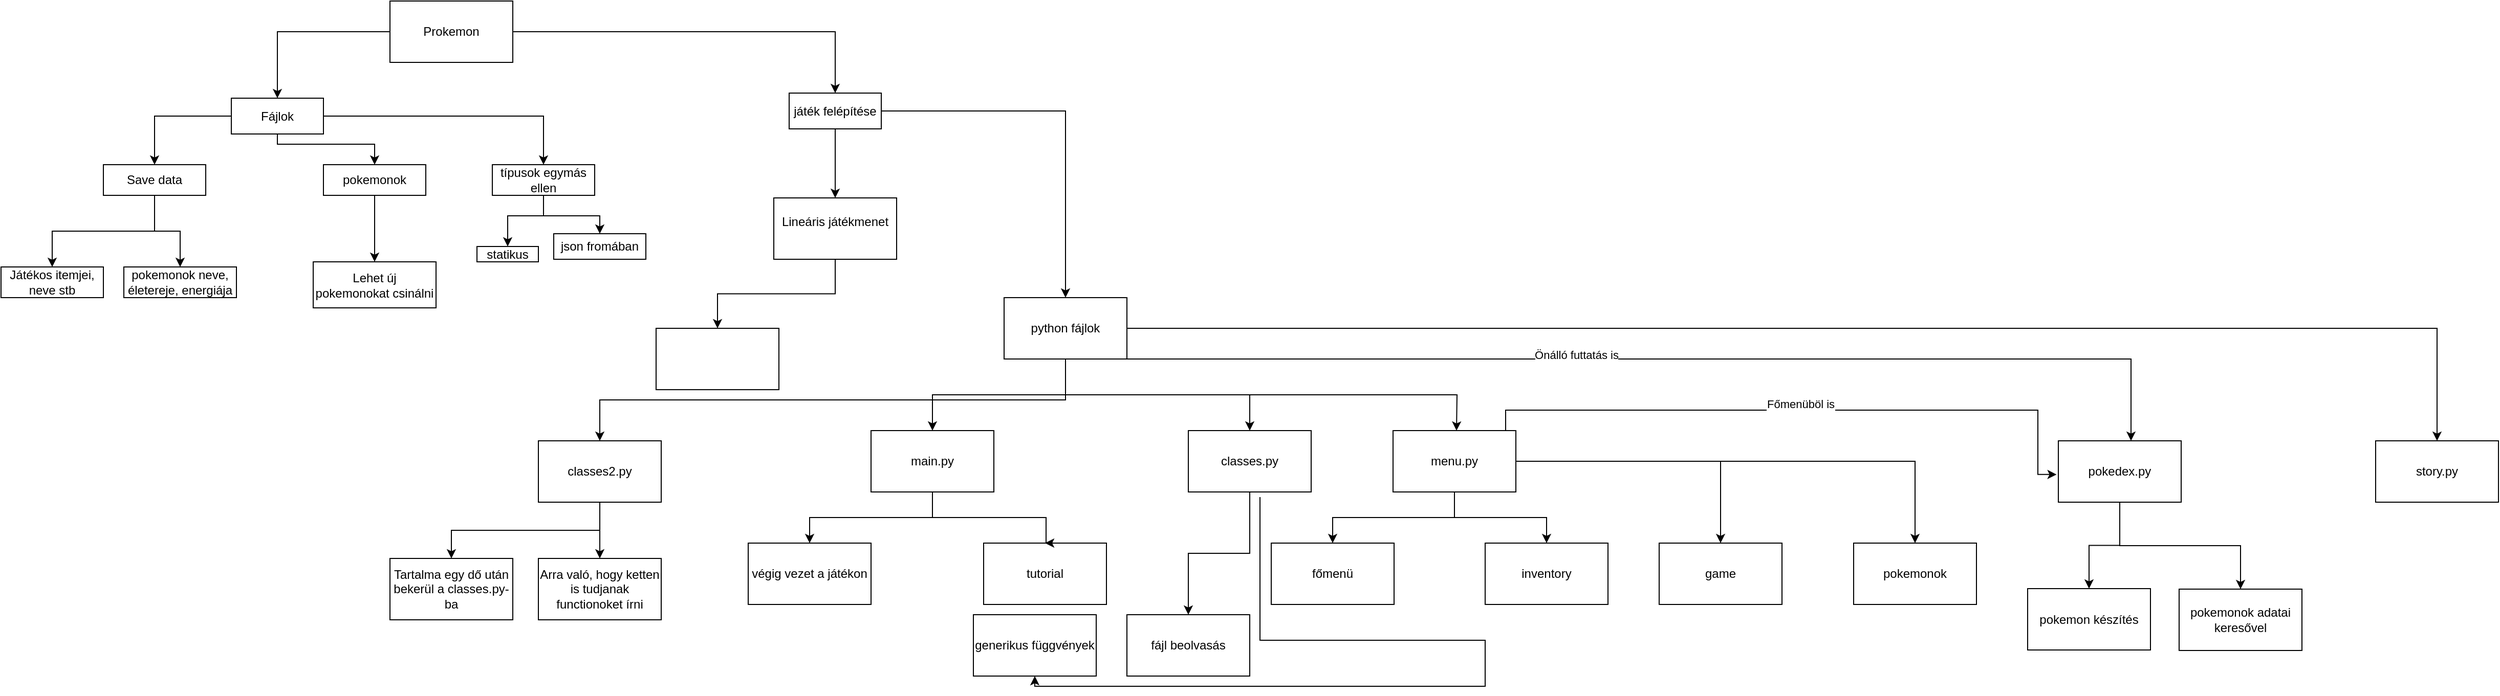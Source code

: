 <mxfile version="24.0.5" type="github">
  <diagram name="1 oldal" id="rJjOgKtLqAj0au_ih0mq">
    <mxGraphModel dx="2514" dy="929" grid="1" gridSize="10" guides="1" tooltips="1" connect="1" arrows="1" fold="1" page="1" pageScale="1" pageWidth="827" pageHeight="1169" math="0" shadow="0">
      <root>
        <mxCell id="0" />
        <mxCell id="1" parent="0" />
        <mxCell id="IxbcF2EGTxCfE7CKFI7H-4" style="edgeStyle=orthogonalEdgeStyle;rounded=0;orthogonalLoop=1;jettySize=auto;html=1;entryX=0.5;entryY=0;entryDx=0;entryDy=0;" parent="1" source="d10xtDlweWYbyBGK5G75-1" target="IxbcF2EGTxCfE7CKFI7H-1" edge="1">
          <mxGeometry relative="1" as="geometry" />
        </mxCell>
        <mxCell id="IxbcF2EGTxCfE7CKFI7H-5" style="edgeStyle=orthogonalEdgeStyle;rounded=0;orthogonalLoop=1;jettySize=auto;html=1;entryX=0.5;entryY=0;entryDx=0;entryDy=0;" parent="1" source="d10xtDlweWYbyBGK5G75-1" target="IxbcF2EGTxCfE7CKFI7H-2" edge="1">
          <mxGeometry relative="1" as="geometry">
            <Array as="points">
              <mxPoint x="210" y="150" />
              <mxPoint x="305" y="150" />
            </Array>
          </mxGeometry>
        </mxCell>
        <mxCell id="IxbcF2EGTxCfE7CKFI7H-6" style="edgeStyle=orthogonalEdgeStyle;rounded=0;orthogonalLoop=1;jettySize=auto;html=1;entryX=0.5;entryY=0;entryDx=0;entryDy=0;" parent="1" source="d10xtDlweWYbyBGK5G75-1" target="IxbcF2EGTxCfE7CKFI7H-3" edge="1">
          <mxGeometry relative="1" as="geometry" />
        </mxCell>
        <mxCell id="d10xtDlweWYbyBGK5G75-1" value="Fájlok" style="rounded=0;whiteSpace=wrap;html=1;" parent="1" vertex="1">
          <mxGeometry x="165" y="105" width="90" height="35" as="geometry" />
        </mxCell>
        <mxCell id="IxbcF2EGTxCfE7CKFI7H-12" style="edgeStyle=orthogonalEdgeStyle;rounded=0;orthogonalLoop=1;jettySize=auto;html=1;entryX=0.5;entryY=0;entryDx=0;entryDy=0;" parent="1" source="d10xtDlweWYbyBGK5G75-2" target="IxbcF2EGTxCfE7CKFI7H-7" edge="1">
          <mxGeometry relative="1" as="geometry" />
        </mxCell>
        <mxCell id="IxbcF2EGTxCfE7CKFI7H-13" style="edgeStyle=orthogonalEdgeStyle;rounded=0;orthogonalLoop=1;jettySize=auto;html=1;entryX=0.5;entryY=0;entryDx=0;entryDy=0;" parent="1" source="d10xtDlweWYbyBGK5G75-2" target="d10xtDlweWYbyBGK5G75-1" edge="1">
          <mxGeometry relative="1" as="geometry" />
        </mxCell>
        <mxCell id="d10xtDlweWYbyBGK5G75-2" value="Prokemon" style="rounded=0;whiteSpace=wrap;html=1;" parent="1" vertex="1">
          <mxGeometry x="320" y="10" width="120" height="60" as="geometry" />
        </mxCell>
        <mxCell id="IxbcF2EGTxCfE7CKFI7H-9" style="edgeStyle=orthogonalEdgeStyle;rounded=0;orthogonalLoop=1;jettySize=auto;html=1;entryX=0.5;entryY=0;entryDx=0;entryDy=0;" parent="1" source="IxbcF2EGTxCfE7CKFI7H-1" target="IxbcF2EGTxCfE7CKFI7H-8" edge="1">
          <mxGeometry relative="1" as="geometry" />
        </mxCell>
        <mxCell id="IxbcF2EGTxCfE7CKFI7H-11" style="edgeStyle=orthogonalEdgeStyle;rounded=0;orthogonalLoop=1;jettySize=auto;html=1;entryX=0.5;entryY=0;entryDx=0;entryDy=0;" parent="1" source="IxbcF2EGTxCfE7CKFI7H-1" target="IxbcF2EGTxCfE7CKFI7H-10" edge="1">
          <mxGeometry relative="1" as="geometry" />
        </mxCell>
        <mxCell id="IxbcF2EGTxCfE7CKFI7H-1" value="Save data" style="rounded=0;whiteSpace=wrap;html=1;" parent="1" vertex="1">
          <mxGeometry x="40" y="170" width="100" height="30" as="geometry" />
        </mxCell>
        <mxCell id="IxbcF2EGTxCfE7CKFI7H-21" value="" style="edgeStyle=orthogonalEdgeStyle;rounded=0;orthogonalLoop=1;jettySize=auto;html=1;" parent="1" source="IxbcF2EGTxCfE7CKFI7H-2" target="IxbcF2EGTxCfE7CKFI7H-20" edge="1">
          <mxGeometry relative="1" as="geometry" />
        </mxCell>
        <mxCell id="IxbcF2EGTxCfE7CKFI7H-2" value="pokemonok" style="rounded=0;whiteSpace=wrap;html=1;" parent="1" vertex="1">
          <mxGeometry x="255" y="170" width="100" height="30" as="geometry" />
        </mxCell>
        <mxCell id="IxbcF2EGTxCfE7CKFI7H-15" value="" style="edgeStyle=orthogonalEdgeStyle;rounded=0;orthogonalLoop=1;jettySize=auto;html=1;" parent="1" source="IxbcF2EGTxCfE7CKFI7H-3" target="IxbcF2EGTxCfE7CKFI7H-14" edge="1">
          <mxGeometry relative="1" as="geometry">
            <Array as="points">
              <mxPoint x="470" y="220" />
              <mxPoint x="525" y="220" />
            </Array>
          </mxGeometry>
        </mxCell>
        <mxCell id="IxbcF2EGTxCfE7CKFI7H-23" value="" style="edgeStyle=orthogonalEdgeStyle;rounded=0;orthogonalLoop=1;jettySize=auto;html=1;" parent="1" source="IxbcF2EGTxCfE7CKFI7H-3" target="IxbcF2EGTxCfE7CKFI7H-22" edge="1">
          <mxGeometry relative="1" as="geometry">
            <Array as="points">
              <mxPoint x="470" y="220" />
              <mxPoint x="435" y="220" />
            </Array>
          </mxGeometry>
        </mxCell>
        <mxCell id="IxbcF2EGTxCfE7CKFI7H-3" value="típusok egymás ellen" style="rounded=0;whiteSpace=wrap;html=1;" parent="1" vertex="1">
          <mxGeometry x="420" y="170" width="100" height="30" as="geometry" />
        </mxCell>
        <mxCell id="IxbcF2EGTxCfE7CKFI7H-17" value="" style="edgeStyle=orthogonalEdgeStyle;rounded=0;orthogonalLoop=1;jettySize=auto;html=1;" parent="1" source="IxbcF2EGTxCfE7CKFI7H-7" target="IxbcF2EGTxCfE7CKFI7H-16" edge="1">
          <mxGeometry relative="1" as="geometry" />
        </mxCell>
        <mxCell id="bGF5uxhV3qYtsZNJjD4V-1" style="edgeStyle=orthogonalEdgeStyle;rounded=0;orthogonalLoop=1;jettySize=auto;html=1;exitX=1;exitY=0.5;exitDx=0;exitDy=0;entryX=0.5;entryY=0;entryDx=0;entryDy=0;" edge="1" parent="1" source="IxbcF2EGTxCfE7CKFI7H-7" target="bGF5uxhV3qYtsZNJjD4V-2">
          <mxGeometry relative="1" as="geometry">
            <mxPoint x="980" y="300" as="targetPoint" />
          </mxGeometry>
        </mxCell>
        <mxCell id="IxbcF2EGTxCfE7CKFI7H-7" value="játék felépítése" style="rounded=0;whiteSpace=wrap;html=1;" parent="1" vertex="1">
          <mxGeometry x="710" y="100" width="90" height="35" as="geometry" />
        </mxCell>
        <mxCell id="IxbcF2EGTxCfE7CKFI7H-8" value="Játékos itemjei, neve stb" style="rounded=0;whiteSpace=wrap;html=1;" parent="1" vertex="1">
          <mxGeometry x="-60" y="270" width="100" height="30" as="geometry" />
        </mxCell>
        <mxCell id="IxbcF2EGTxCfE7CKFI7H-10" value="pokemonok neve, életereje, energiája" style="rounded=0;whiteSpace=wrap;html=1;" parent="1" vertex="1">
          <mxGeometry x="60" y="270" width="110" height="30" as="geometry" />
        </mxCell>
        <mxCell id="IxbcF2EGTxCfE7CKFI7H-14" value="json fromában" style="whiteSpace=wrap;html=1;rounded=0;" parent="1" vertex="1">
          <mxGeometry x="480" y="237.5" width="90" height="25" as="geometry" />
        </mxCell>
        <mxCell id="bGF5uxhV3qYtsZNJjD4V-39" style="edgeStyle=orthogonalEdgeStyle;rounded=0;orthogonalLoop=1;jettySize=auto;html=1;exitX=0.5;exitY=1;exitDx=0;exitDy=0;entryX=0.5;entryY=0;entryDx=0;entryDy=0;" edge="1" parent="1" source="IxbcF2EGTxCfE7CKFI7H-16" target="bGF5uxhV3qYtsZNJjD4V-38">
          <mxGeometry relative="1" as="geometry" />
        </mxCell>
        <mxCell id="IxbcF2EGTxCfE7CKFI7H-16" value="Lineáris játékmenet&lt;div&gt;&lt;br&gt;&lt;/div&gt;" style="whiteSpace=wrap;html=1;rounded=0;" parent="1" vertex="1">
          <mxGeometry x="695" y="202.5" width="120" height="60" as="geometry" />
        </mxCell>
        <mxCell id="IxbcF2EGTxCfE7CKFI7H-20" value="Lehet új pokemonokat csinálni" style="whiteSpace=wrap;html=1;rounded=0;" parent="1" vertex="1">
          <mxGeometry x="245" y="265" width="120" height="45" as="geometry" />
        </mxCell>
        <mxCell id="IxbcF2EGTxCfE7CKFI7H-22" value="statikus" style="whiteSpace=wrap;html=1;rounded=0;" parent="1" vertex="1">
          <mxGeometry x="405" y="250" width="60" height="15" as="geometry" />
        </mxCell>
        <mxCell id="bGF5uxhV3qYtsZNJjD4V-6" style="edgeStyle=orthogonalEdgeStyle;rounded=0;orthogonalLoop=1;jettySize=auto;html=1;exitX=0.5;exitY=1;exitDx=0;exitDy=0;entryX=0.5;entryY=0;entryDx=0;entryDy=0;" edge="1" parent="1" source="bGF5uxhV3qYtsZNJjD4V-2" target="bGF5uxhV3qYtsZNJjD4V-5">
          <mxGeometry relative="1" as="geometry" />
        </mxCell>
        <mxCell id="bGF5uxhV3qYtsZNJjD4V-10" style="edgeStyle=orthogonalEdgeStyle;rounded=0;orthogonalLoop=1;jettySize=auto;html=1;exitX=0.5;exitY=1;exitDx=0;exitDy=0;" edge="1" parent="1" source="bGF5uxhV3qYtsZNJjD4V-2" target="bGF5uxhV3qYtsZNJjD4V-3">
          <mxGeometry relative="1" as="geometry" />
        </mxCell>
        <mxCell id="bGF5uxhV3qYtsZNJjD4V-11" style="edgeStyle=orthogonalEdgeStyle;rounded=0;orthogonalLoop=1;jettySize=auto;html=1;exitX=0.5;exitY=1;exitDx=0;exitDy=0;" edge="1" parent="1" source="bGF5uxhV3qYtsZNJjD4V-2">
          <mxGeometry relative="1" as="geometry">
            <mxPoint x="1362" y="430" as="targetPoint" />
          </mxGeometry>
        </mxCell>
        <mxCell id="bGF5uxhV3qYtsZNJjD4V-22" style="edgeStyle=orthogonalEdgeStyle;rounded=0;orthogonalLoop=1;jettySize=auto;html=1;exitX=1;exitY=0.5;exitDx=0;exitDy=0;" edge="1" parent="1">
          <mxGeometry relative="1" as="geometry">
            <mxPoint x="2021" y="440" as="targetPoint" />
            <mxPoint x="1040" y="339.97" as="sourcePoint" />
            <Array as="points">
              <mxPoint x="1040" y="360" />
              <mxPoint x="2021" y="360" />
            </Array>
          </mxGeometry>
        </mxCell>
        <mxCell id="bGF5uxhV3qYtsZNJjD4V-31" value="Önálló futtatás is" style="edgeLabel;html=1;align=center;verticalAlign=middle;resizable=0;points=[];" vertex="1" connectable="0" parent="bGF5uxhV3qYtsZNJjD4V-22">
          <mxGeometry x="-0.151" y="4" relative="1" as="geometry">
            <mxPoint as="offset" />
          </mxGeometry>
        </mxCell>
        <mxCell id="bGF5uxhV3qYtsZNJjD4V-46" style="edgeStyle=orthogonalEdgeStyle;rounded=0;orthogonalLoop=1;jettySize=auto;html=1;exitX=0.5;exitY=1;exitDx=0;exitDy=0;entryX=0.5;entryY=0;entryDx=0;entryDy=0;" edge="1" parent="1" source="bGF5uxhV3qYtsZNJjD4V-2" target="bGF5uxhV3qYtsZNJjD4V-45">
          <mxGeometry relative="1" as="geometry" />
        </mxCell>
        <mxCell id="bGF5uxhV3qYtsZNJjD4V-53" style="edgeStyle=orthogonalEdgeStyle;rounded=0;orthogonalLoop=1;jettySize=auto;html=1;exitX=1;exitY=0.5;exitDx=0;exitDy=0;" edge="1" parent="1" source="bGF5uxhV3qYtsZNJjD4V-2" target="bGF5uxhV3qYtsZNJjD4V-52">
          <mxGeometry relative="1" as="geometry" />
        </mxCell>
        <mxCell id="bGF5uxhV3qYtsZNJjD4V-2" value="python fájlok" style="whiteSpace=wrap;html=1;rounded=0;" vertex="1" parent="1">
          <mxGeometry x="920" y="300" width="120" height="60" as="geometry" />
        </mxCell>
        <mxCell id="bGF5uxhV3qYtsZNJjD4V-36" style="edgeStyle=orthogonalEdgeStyle;rounded=0;orthogonalLoop=1;jettySize=auto;html=1;exitX=0.5;exitY=1;exitDx=0;exitDy=0;" edge="1" parent="1" source="bGF5uxhV3qYtsZNJjD4V-3" target="bGF5uxhV3qYtsZNJjD4V-35">
          <mxGeometry relative="1" as="geometry" />
        </mxCell>
        <mxCell id="bGF5uxhV3qYtsZNJjD4V-43" style="edgeStyle=orthogonalEdgeStyle;rounded=0;orthogonalLoop=1;jettySize=auto;html=1;exitX=0.5;exitY=1;exitDx=0;exitDy=0;" edge="1" parent="1" target="bGF5uxhV3qYtsZNJjD4V-42">
          <mxGeometry relative="1" as="geometry">
            <mxPoint x="1170" y="495.0" as="sourcePoint" />
            <mxPoint x="1370" y="660" as="targetPoint" />
            <Array as="points">
              <mxPoint x="1170" y="635" />
              <mxPoint x="1390" y="635" />
              <mxPoint x="1390" y="680" />
              <mxPoint x="950" y="680" />
            </Array>
          </mxGeometry>
        </mxCell>
        <mxCell id="bGF5uxhV3qYtsZNJjD4V-3" value="classes.py" style="whiteSpace=wrap;html=1;rounded=0;" vertex="1" parent="1">
          <mxGeometry x="1100" y="430" width="120" height="60" as="geometry" />
        </mxCell>
        <mxCell id="bGF5uxhV3qYtsZNJjD4V-4" value="tutorial" style="whiteSpace=wrap;html=1;rounded=0;" vertex="1" parent="1">
          <mxGeometry x="900" y="540" width="120" height="60" as="geometry" />
        </mxCell>
        <mxCell id="bGF5uxhV3qYtsZNJjD4V-8" style="edgeStyle=orthogonalEdgeStyle;rounded=0;orthogonalLoop=1;jettySize=auto;html=1;exitX=0.5;exitY=1;exitDx=0;exitDy=0;entryX=0.5;entryY=0;entryDx=0;entryDy=0;" edge="1" parent="1" source="bGF5uxhV3qYtsZNJjD4V-5" target="bGF5uxhV3qYtsZNJjD4V-7">
          <mxGeometry relative="1" as="geometry" />
        </mxCell>
        <mxCell id="bGF5uxhV3qYtsZNJjD4V-9" style="edgeStyle=orthogonalEdgeStyle;rounded=0;orthogonalLoop=1;jettySize=auto;html=1;exitX=0.5;exitY=1;exitDx=0;exitDy=0;" edge="1" parent="1" source="bGF5uxhV3qYtsZNJjD4V-5">
          <mxGeometry relative="1" as="geometry">
            <mxPoint x="960" y="540" as="targetPoint" />
            <Array as="points">
              <mxPoint x="850" y="515" />
              <mxPoint x="961" y="515" />
            </Array>
          </mxGeometry>
        </mxCell>
        <mxCell id="bGF5uxhV3qYtsZNJjD4V-5" value="main.py" style="whiteSpace=wrap;html=1;rounded=0;" vertex="1" parent="1">
          <mxGeometry x="790" y="430" width="120" height="60" as="geometry" />
        </mxCell>
        <mxCell id="bGF5uxhV3qYtsZNJjD4V-7" value="végig vezet a játékon" style="whiteSpace=wrap;html=1;rounded=0;" vertex="1" parent="1">
          <mxGeometry x="670" y="540" width="120" height="60" as="geometry" />
        </mxCell>
        <mxCell id="bGF5uxhV3qYtsZNJjD4V-17" style="edgeStyle=orthogonalEdgeStyle;rounded=0;orthogonalLoop=1;jettySize=auto;html=1;exitX=0.5;exitY=1;exitDx=0;exitDy=0;" edge="1" parent="1" source="bGF5uxhV3qYtsZNJjD4V-12" target="bGF5uxhV3qYtsZNJjD4V-16">
          <mxGeometry relative="1" as="geometry" />
        </mxCell>
        <mxCell id="bGF5uxhV3qYtsZNJjD4V-18" style="edgeStyle=orthogonalEdgeStyle;rounded=0;orthogonalLoop=1;jettySize=auto;html=1;exitX=0.5;exitY=1;exitDx=0;exitDy=0;" edge="1" parent="1" source="bGF5uxhV3qYtsZNJjD4V-12" target="bGF5uxhV3qYtsZNJjD4V-15">
          <mxGeometry relative="1" as="geometry" />
        </mxCell>
        <mxCell id="bGF5uxhV3qYtsZNJjD4V-19" style="edgeStyle=orthogonalEdgeStyle;rounded=0;orthogonalLoop=1;jettySize=auto;html=1;exitX=1;exitY=0.5;exitDx=0;exitDy=0;entryX=0.5;entryY=0;entryDx=0;entryDy=0;" edge="1" parent="1" source="bGF5uxhV3qYtsZNJjD4V-12" target="bGF5uxhV3qYtsZNJjD4V-14">
          <mxGeometry relative="1" as="geometry" />
        </mxCell>
        <mxCell id="bGF5uxhV3qYtsZNJjD4V-20" style="edgeStyle=orthogonalEdgeStyle;rounded=0;orthogonalLoop=1;jettySize=auto;html=1;exitX=1;exitY=0.5;exitDx=0;exitDy=0;entryX=0.5;entryY=0;entryDx=0;entryDy=0;" edge="1" parent="1" source="bGF5uxhV3qYtsZNJjD4V-12" target="bGF5uxhV3qYtsZNJjD4V-13">
          <mxGeometry relative="1" as="geometry" />
        </mxCell>
        <mxCell id="bGF5uxhV3qYtsZNJjD4V-29" style="edgeStyle=orthogonalEdgeStyle;rounded=0;orthogonalLoop=1;jettySize=auto;html=1;exitX=1;exitY=0;exitDx=0;exitDy=0;entryX=-0.014;entryY=0.549;entryDx=0;entryDy=0;entryPerimeter=0;" edge="1" parent="1" target="bGF5uxhV3qYtsZNJjD4V-23">
          <mxGeometry relative="1" as="geometry">
            <mxPoint x="1410" y="430" as="sourcePoint" />
            <mxPoint x="1950" y="460" as="targetPoint" />
            <Array as="points">
              <mxPoint x="1410" y="410" />
              <mxPoint x="1930" y="410" />
              <mxPoint x="1930" y="473" />
            </Array>
          </mxGeometry>
        </mxCell>
        <mxCell id="bGF5uxhV3qYtsZNJjD4V-30" value="Főmenüböl is" style="edgeLabel;html=1;align=center;verticalAlign=middle;resizable=0;points=[];" vertex="1" connectable="0" parent="bGF5uxhV3qYtsZNJjD4V-29">
          <mxGeometry x="-0.008" y="2" relative="1" as="geometry">
            <mxPoint y="-4" as="offset" />
          </mxGeometry>
        </mxCell>
        <mxCell id="bGF5uxhV3qYtsZNJjD4V-12" value="menu.py" style="whiteSpace=wrap;html=1;rounded=0;" vertex="1" parent="1">
          <mxGeometry x="1300" y="430" width="120" height="60" as="geometry" />
        </mxCell>
        <mxCell id="bGF5uxhV3qYtsZNJjD4V-13" value="pokemonok" style="whiteSpace=wrap;html=1;rounded=0;" vertex="1" parent="1">
          <mxGeometry x="1750" y="540" width="120" height="60" as="geometry" />
        </mxCell>
        <mxCell id="bGF5uxhV3qYtsZNJjD4V-14" value="game" style="whiteSpace=wrap;html=1;rounded=0;" vertex="1" parent="1">
          <mxGeometry x="1560" y="540" width="120" height="60" as="geometry" />
        </mxCell>
        <mxCell id="bGF5uxhV3qYtsZNJjD4V-15" value="inventory" style="whiteSpace=wrap;html=1;rounded=0;" vertex="1" parent="1">
          <mxGeometry x="1390" y="540" width="120" height="60" as="geometry" />
        </mxCell>
        <mxCell id="bGF5uxhV3qYtsZNJjD4V-16" value="főmenü" style="whiteSpace=wrap;html=1;rounded=0;" vertex="1" parent="1">
          <mxGeometry x="1181" y="540" width="120" height="60" as="geometry" />
        </mxCell>
        <mxCell id="bGF5uxhV3qYtsZNJjD4V-26" style="edgeStyle=orthogonalEdgeStyle;rounded=0;orthogonalLoop=1;jettySize=auto;html=1;exitX=0.5;exitY=1;exitDx=0;exitDy=0;entryX=0.5;entryY=0;entryDx=0;entryDy=0;" edge="1" parent="1" source="bGF5uxhV3qYtsZNJjD4V-23" target="bGF5uxhV3qYtsZNJjD4V-25">
          <mxGeometry relative="1" as="geometry" />
        </mxCell>
        <mxCell id="bGF5uxhV3qYtsZNJjD4V-28" style="edgeStyle=orthogonalEdgeStyle;rounded=0;orthogonalLoop=1;jettySize=auto;html=1;exitX=0.5;exitY=1;exitDx=0;exitDy=0;entryX=0.5;entryY=0;entryDx=0;entryDy=0;" edge="1" parent="1" source="bGF5uxhV3qYtsZNJjD4V-23" target="bGF5uxhV3qYtsZNJjD4V-24">
          <mxGeometry relative="1" as="geometry" />
        </mxCell>
        <mxCell id="bGF5uxhV3qYtsZNJjD4V-23" value="pokedex.py" style="whiteSpace=wrap;html=1;rounded=0;" vertex="1" parent="1">
          <mxGeometry x="1950" y="440" width="120" height="60" as="geometry" />
        </mxCell>
        <mxCell id="bGF5uxhV3qYtsZNJjD4V-24" value="pokemonok adatai&lt;div&gt;keresővel&lt;/div&gt;" style="whiteSpace=wrap;html=1;rounded=0;" vertex="1" parent="1">
          <mxGeometry x="2068" y="585" width="120" height="60" as="geometry" />
        </mxCell>
        <mxCell id="bGF5uxhV3qYtsZNJjD4V-25" value="pokemon készítés" style="whiteSpace=wrap;html=1;rounded=0;" vertex="1" parent="1">
          <mxGeometry x="1920" y="584.5" width="120" height="60" as="geometry" />
        </mxCell>
        <mxCell id="bGF5uxhV3qYtsZNJjD4V-35" value="fájl beolvasás" style="rounded=0;whiteSpace=wrap;html=1;" vertex="1" parent="1">
          <mxGeometry x="1040" y="610" width="120" height="60" as="geometry" />
        </mxCell>
        <mxCell id="bGF5uxhV3qYtsZNJjD4V-38" value="" style="rounded=0;whiteSpace=wrap;html=1;" vertex="1" parent="1">
          <mxGeometry x="580" y="330" width="120" height="60" as="geometry" />
        </mxCell>
        <mxCell id="bGF5uxhV3qYtsZNJjD4V-42" value="generikus függvények" style="rounded=0;whiteSpace=wrap;html=1;" vertex="1" parent="1">
          <mxGeometry x="890" y="610" width="120" height="60" as="geometry" />
        </mxCell>
        <mxCell id="bGF5uxhV3qYtsZNJjD4V-48" style="edgeStyle=orthogonalEdgeStyle;rounded=0;orthogonalLoop=1;jettySize=auto;html=1;exitX=0.5;exitY=1;exitDx=0;exitDy=0;entryX=0.5;entryY=0;entryDx=0;entryDy=0;" edge="1" parent="1" source="bGF5uxhV3qYtsZNJjD4V-45" target="bGF5uxhV3qYtsZNJjD4V-47">
          <mxGeometry relative="1" as="geometry" />
        </mxCell>
        <mxCell id="bGF5uxhV3qYtsZNJjD4V-51" style="edgeStyle=orthogonalEdgeStyle;rounded=0;orthogonalLoop=1;jettySize=auto;html=1;exitX=0.5;exitY=1;exitDx=0;exitDy=0;" edge="1" parent="1" source="bGF5uxhV3qYtsZNJjD4V-45" target="bGF5uxhV3qYtsZNJjD4V-50">
          <mxGeometry relative="1" as="geometry" />
        </mxCell>
        <mxCell id="bGF5uxhV3qYtsZNJjD4V-45" value="classes2.py" style="rounded=0;whiteSpace=wrap;html=1;" vertex="1" parent="1">
          <mxGeometry x="465" y="440" width="120" height="60" as="geometry" />
        </mxCell>
        <mxCell id="bGF5uxhV3qYtsZNJjD4V-47" value="Arra való, hogy ketten is tudjanak functionoket írni" style="rounded=0;whiteSpace=wrap;html=1;" vertex="1" parent="1">
          <mxGeometry x="465" y="555" width="120" height="60" as="geometry" />
        </mxCell>
        <mxCell id="bGF5uxhV3qYtsZNJjD4V-50" value="Tartalma egy dő után bekerül a classes.py-ba" style="rounded=0;whiteSpace=wrap;html=1;" vertex="1" parent="1">
          <mxGeometry x="320" y="555" width="120" height="60" as="geometry" />
        </mxCell>
        <mxCell id="bGF5uxhV3qYtsZNJjD4V-52" value="&lt;div&gt;story.py&lt;/div&gt;" style="whiteSpace=wrap;html=1;rounded=0;" vertex="1" parent="1">
          <mxGeometry x="2260" y="440" width="120" height="60" as="geometry" />
        </mxCell>
      </root>
    </mxGraphModel>
  </diagram>
</mxfile>
